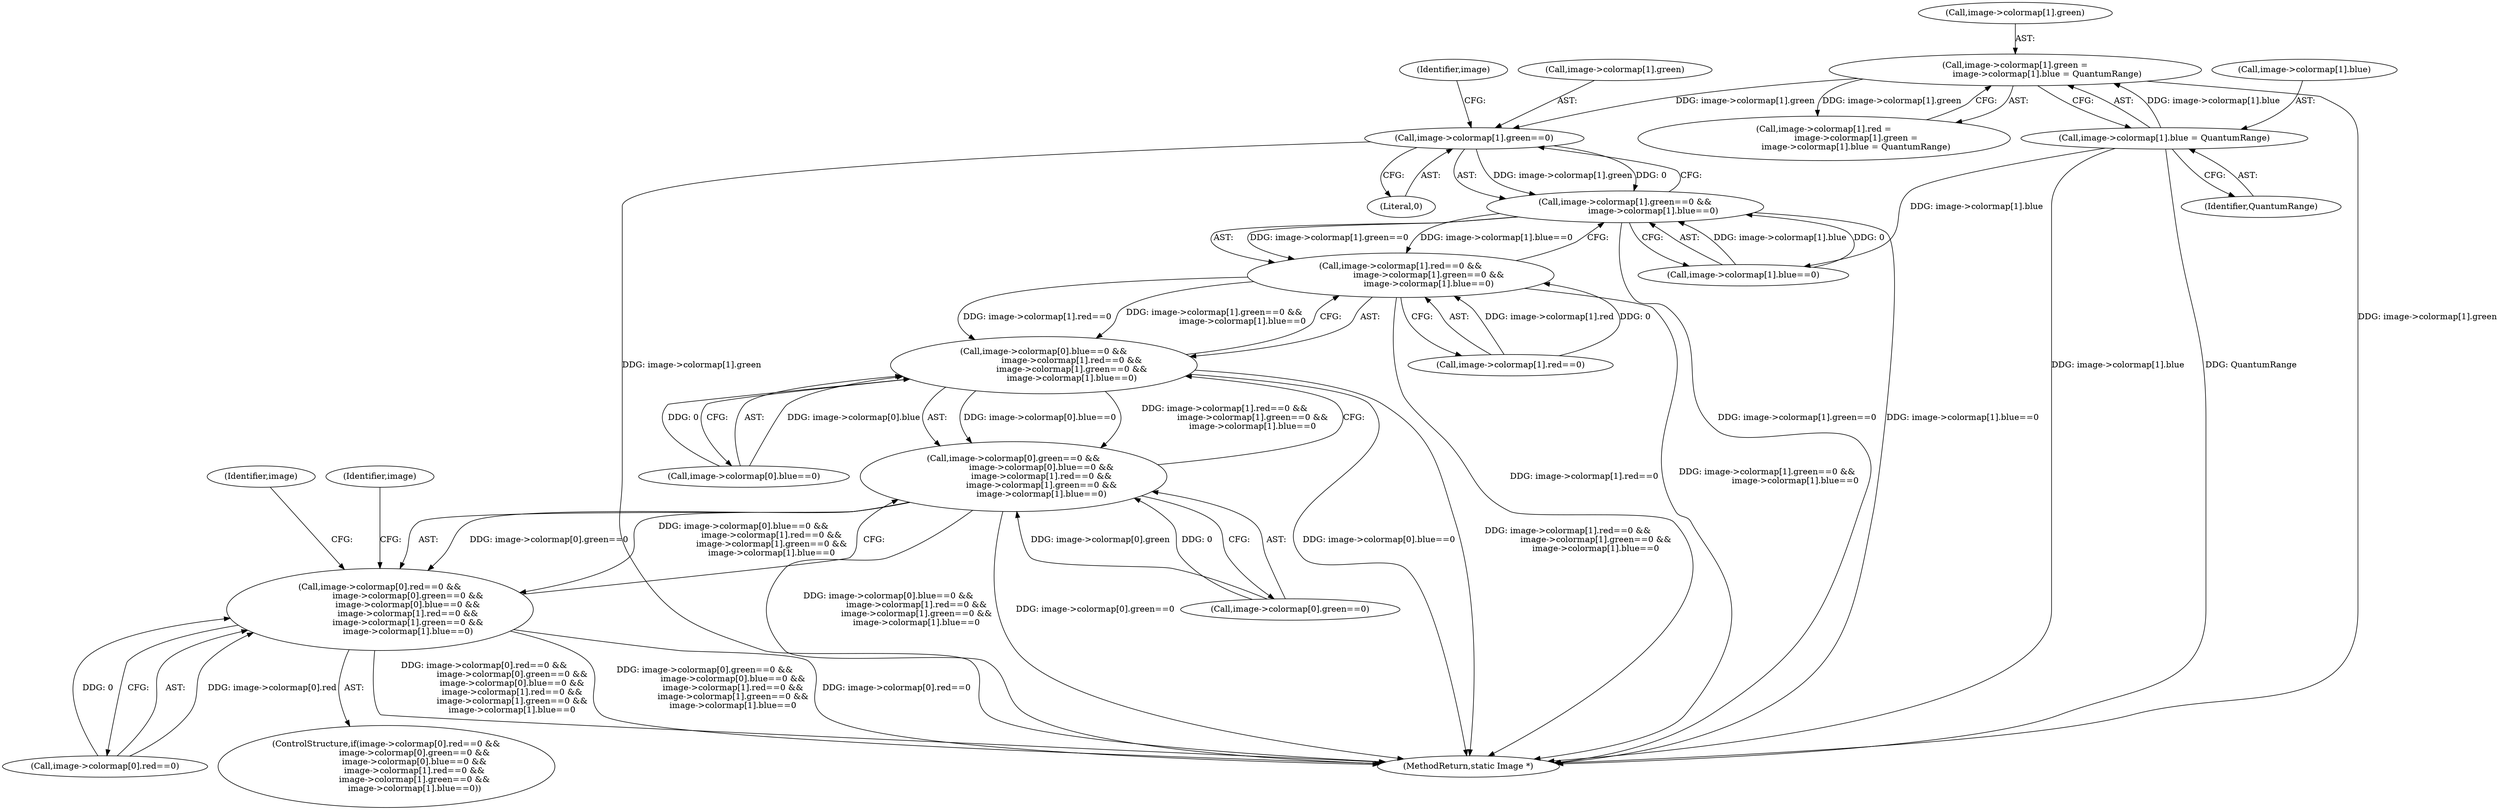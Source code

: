 digraph "0_ImageMagick_2130bf6f89ded32ef0c88a11694f107c52566c53@pointer" {
"1001016" [label="(Call,image->colormap[1].green==0)"];
"1001043" [label="(Call,image->colormap[1].green =\n                        image->colormap[1].blue = QuantumRange)"];
"1001051" [label="(Call,image->colormap[1].blue = QuantumRange)"];
"1001015" [label="(Call,image->colormap[1].green==0 &&\n                     image->colormap[1].blue==0)"];
"1001005" [label="(Call,image->colormap[1].red==0 &&\n                     image->colormap[1].green==0 &&\n                     image->colormap[1].blue==0)"];
"1000995" [label="(Call,image->colormap[0].blue==0 &&\n                     image->colormap[1].red==0 &&\n                     image->colormap[1].green==0 &&\n                     image->colormap[1].blue==0)"];
"1000985" [label="(Call,image->colormap[0].green==0 &&\n                     image->colormap[0].blue==0 &&\n                     image->colormap[1].red==0 &&\n                     image->colormap[1].green==0 &&\n                     image->colormap[1].blue==0)"];
"1000975" [label="(Call,image->colormap[0].red==0 &&\n                     image->colormap[0].green==0 &&\n                     image->colormap[0].blue==0 &&\n                     image->colormap[1].red==0 &&\n                     image->colormap[1].green==0 &&\n                     image->colormap[1].blue==0)"];
"1001043" [label="(Call,image->colormap[1].green =\n                        image->colormap[1].blue = QuantumRange)"];
"1001024" [label="(Literal,0)"];
"1001029" [label="(Identifier,image)"];
"1000975" [label="(Call,image->colormap[0].red==0 &&\n                     image->colormap[0].green==0 &&\n                     image->colormap[0].blue==0 &&\n                     image->colormap[1].red==0 &&\n                     image->colormap[1].green==0 &&\n                     image->colormap[1].blue==0)"];
"1000995" [label="(Call,image->colormap[0].blue==0 &&\n                     image->colormap[1].red==0 &&\n                     image->colormap[1].green==0 &&\n                     image->colormap[1].blue==0)"];
"1001025" [label="(Call,image->colormap[1].blue==0)"];
"1000985" [label="(Call,image->colormap[0].green==0 &&\n                     image->colormap[0].blue==0 &&\n                     image->colormap[1].red==0 &&\n                     image->colormap[1].green==0 &&\n                     image->colormap[1].blue==0)"];
"1001015" [label="(Call,image->colormap[1].green==0 &&\n                     image->colormap[1].blue==0)"];
"1001052" [label="(Call,image->colormap[1].blue)"];
"1001970" [label="(MethodReturn,static Image *)"];
"1001063" [label="(Identifier,image)"];
"1001035" [label="(Call,image->colormap[1].red =\n                        image->colormap[1].green =\n                        image->colormap[1].blue = QuantumRange)"];
"1001039" [label="(Identifier,image)"];
"1000986" [label="(Call,image->colormap[0].green==0)"];
"1001017" [label="(Call,image->colormap[1].green)"];
"1001005" [label="(Call,image->colormap[1].red==0 &&\n                     image->colormap[1].green==0 &&\n                     image->colormap[1].blue==0)"];
"1000974" [label="(ControlStructure,if(image->colormap[0].red==0 &&\n                     image->colormap[0].green==0 &&\n                     image->colormap[0].blue==0 &&\n                     image->colormap[1].red==0 &&\n                     image->colormap[1].green==0 &&\n                     image->colormap[1].blue==0))"];
"1001059" [label="(Identifier,QuantumRange)"];
"1001016" [label="(Call,image->colormap[1].green==0)"];
"1001044" [label="(Call,image->colormap[1].green)"];
"1000976" [label="(Call,image->colormap[0].red==0)"];
"1000996" [label="(Call,image->colormap[0].blue==0)"];
"1001006" [label="(Call,image->colormap[1].red==0)"];
"1001051" [label="(Call,image->colormap[1].blue = QuantumRange)"];
"1001016" -> "1001015"  [label="AST: "];
"1001016" -> "1001024"  [label="CFG: "];
"1001017" -> "1001016"  [label="AST: "];
"1001024" -> "1001016"  [label="AST: "];
"1001029" -> "1001016"  [label="CFG: "];
"1001015" -> "1001016"  [label="CFG: "];
"1001016" -> "1001970"  [label="DDG: image->colormap[1].green"];
"1001016" -> "1001015"  [label="DDG: image->colormap[1].green"];
"1001016" -> "1001015"  [label="DDG: 0"];
"1001043" -> "1001016"  [label="DDG: image->colormap[1].green"];
"1001043" -> "1001035"  [label="AST: "];
"1001043" -> "1001051"  [label="CFG: "];
"1001044" -> "1001043"  [label="AST: "];
"1001051" -> "1001043"  [label="AST: "];
"1001035" -> "1001043"  [label="CFG: "];
"1001043" -> "1001970"  [label="DDG: image->colormap[1].green"];
"1001043" -> "1001035"  [label="DDG: image->colormap[1].green"];
"1001051" -> "1001043"  [label="DDG: image->colormap[1].blue"];
"1001051" -> "1001059"  [label="CFG: "];
"1001052" -> "1001051"  [label="AST: "];
"1001059" -> "1001051"  [label="AST: "];
"1001051" -> "1001970"  [label="DDG: QuantumRange"];
"1001051" -> "1001970"  [label="DDG: image->colormap[1].blue"];
"1001051" -> "1001025"  [label="DDG: image->colormap[1].blue"];
"1001015" -> "1001005"  [label="AST: "];
"1001015" -> "1001025"  [label="CFG: "];
"1001025" -> "1001015"  [label="AST: "];
"1001005" -> "1001015"  [label="CFG: "];
"1001015" -> "1001970"  [label="DDG: image->colormap[1].green==0"];
"1001015" -> "1001970"  [label="DDG: image->colormap[1].blue==0"];
"1001015" -> "1001005"  [label="DDG: image->colormap[1].green==0"];
"1001015" -> "1001005"  [label="DDG: image->colormap[1].blue==0"];
"1001025" -> "1001015"  [label="DDG: image->colormap[1].blue"];
"1001025" -> "1001015"  [label="DDG: 0"];
"1001005" -> "1000995"  [label="AST: "];
"1001005" -> "1001006"  [label="CFG: "];
"1001006" -> "1001005"  [label="AST: "];
"1000995" -> "1001005"  [label="CFG: "];
"1001005" -> "1001970"  [label="DDG: image->colormap[1].green==0 &&\n                     image->colormap[1].blue==0"];
"1001005" -> "1001970"  [label="DDG: image->colormap[1].red==0"];
"1001005" -> "1000995"  [label="DDG: image->colormap[1].red==0"];
"1001005" -> "1000995"  [label="DDG: image->colormap[1].green==0 &&\n                     image->colormap[1].blue==0"];
"1001006" -> "1001005"  [label="DDG: image->colormap[1].red"];
"1001006" -> "1001005"  [label="DDG: 0"];
"1000995" -> "1000985"  [label="AST: "];
"1000995" -> "1000996"  [label="CFG: "];
"1000996" -> "1000995"  [label="AST: "];
"1000985" -> "1000995"  [label="CFG: "];
"1000995" -> "1001970"  [label="DDG: image->colormap[0].blue==0"];
"1000995" -> "1001970"  [label="DDG: image->colormap[1].red==0 &&\n                     image->colormap[1].green==0 &&\n                     image->colormap[1].blue==0"];
"1000995" -> "1000985"  [label="DDG: image->colormap[0].blue==0"];
"1000995" -> "1000985"  [label="DDG: image->colormap[1].red==0 &&\n                     image->colormap[1].green==0 &&\n                     image->colormap[1].blue==0"];
"1000996" -> "1000995"  [label="DDG: image->colormap[0].blue"];
"1000996" -> "1000995"  [label="DDG: 0"];
"1000985" -> "1000975"  [label="AST: "];
"1000985" -> "1000986"  [label="CFG: "];
"1000986" -> "1000985"  [label="AST: "];
"1000975" -> "1000985"  [label="CFG: "];
"1000985" -> "1001970"  [label="DDG: image->colormap[0].green==0"];
"1000985" -> "1001970"  [label="DDG: image->colormap[0].blue==0 &&\n                     image->colormap[1].red==0 &&\n                     image->colormap[1].green==0 &&\n                     image->colormap[1].blue==0"];
"1000985" -> "1000975"  [label="DDG: image->colormap[0].green==0"];
"1000985" -> "1000975"  [label="DDG: image->colormap[0].blue==0 &&\n                     image->colormap[1].red==0 &&\n                     image->colormap[1].green==0 &&\n                     image->colormap[1].blue==0"];
"1000986" -> "1000985"  [label="DDG: image->colormap[0].green"];
"1000986" -> "1000985"  [label="DDG: 0"];
"1000975" -> "1000974"  [label="AST: "];
"1000975" -> "1000976"  [label="CFG: "];
"1000976" -> "1000975"  [label="AST: "];
"1001039" -> "1000975"  [label="CFG: "];
"1001063" -> "1000975"  [label="CFG: "];
"1000975" -> "1001970"  [label="DDG: image->colormap[0].red==0 &&\n                     image->colormap[0].green==0 &&\n                     image->colormap[0].blue==0 &&\n                     image->colormap[1].red==0 &&\n                     image->colormap[1].green==0 &&\n                     image->colormap[1].blue==0"];
"1000975" -> "1001970"  [label="DDG: image->colormap[0].green==0 &&\n                     image->colormap[0].blue==0 &&\n                     image->colormap[1].red==0 &&\n                     image->colormap[1].green==0 &&\n                     image->colormap[1].blue==0"];
"1000975" -> "1001970"  [label="DDG: image->colormap[0].red==0"];
"1000976" -> "1000975"  [label="DDG: image->colormap[0].red"];
"1000976" -> "1000975"  [label="DDG: 0"];
}
